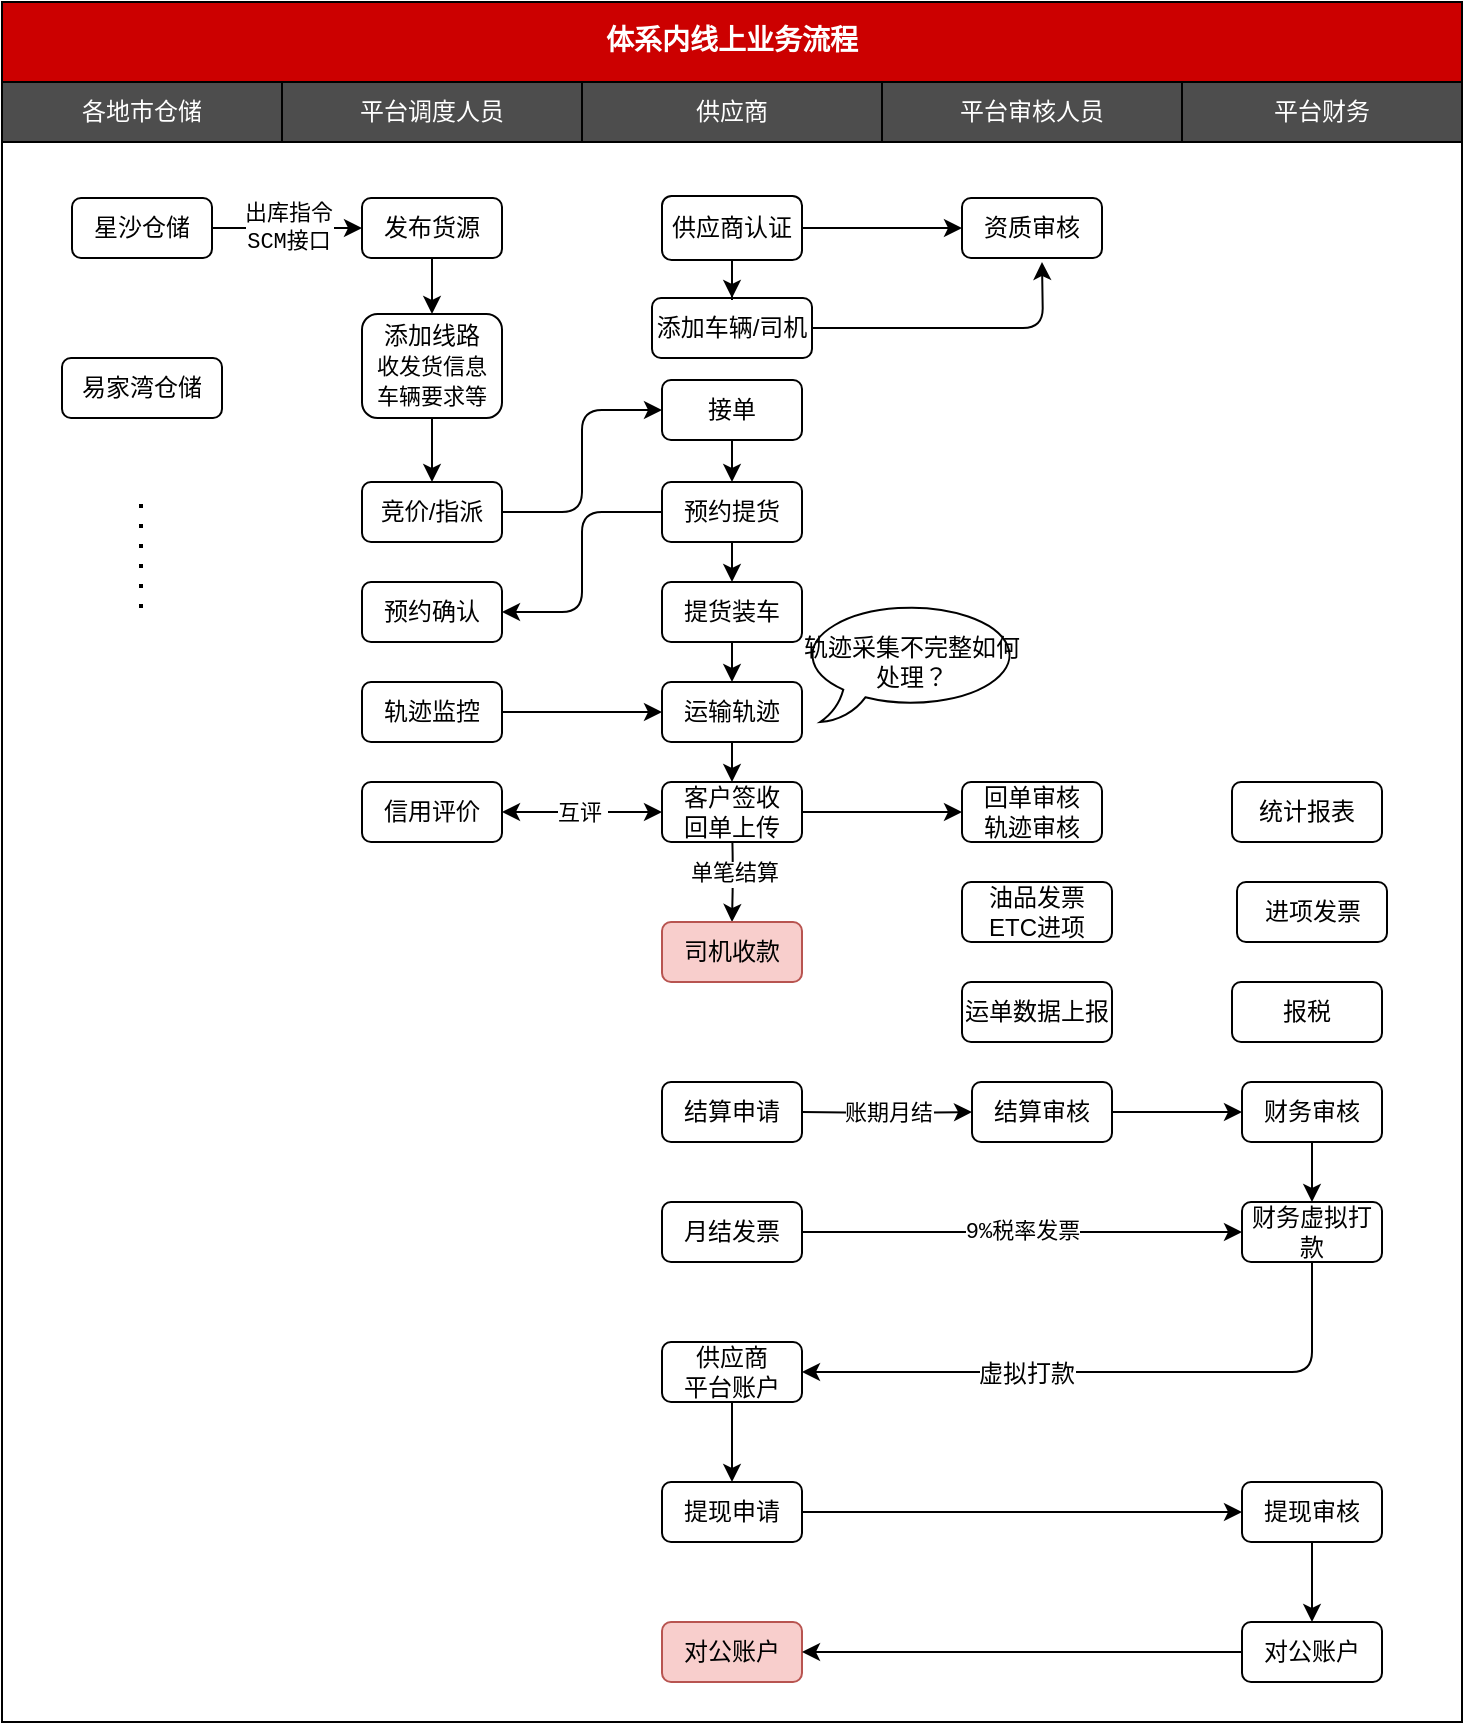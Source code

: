 <mxfile version="12.4.7" type="github">
  <diagram id="3_ST8aORF-W1Ic3_STmp" name="第 1 页">
    <mxGraphModel dx="854" dy="478" grid="1" gridSize="10" guides="1" tooltips="1" connect="1" arrows="1" fold="1" page="1" pageScale="1" pageWidth="827" pageHeight="1169" math="0" shadow="0">
      <root>
        <mxCell id="0"/>
        <mxCell id="1" parent="0"/>
        <mxCell id="tVjI4oLR0k96hLmSN2iQ-1" value="" style="rounded=0;whiteSpace=wrap;html=1;fontFamily=Courier New;fontColor=#000000;fillColor=none;" parent="1" vertex="1">
          <mxGeometry x="60" y="120" width="730" height="790" as="geometry"/>
        </mxCell>
        <mxCell id="tVjI4oLR0k96hLmSN2iQ-2" value="平台调度人员" style="rounded=0;whiteSpace=wrap;html=1;fillColor=#4D4D4D;fontColor=#FFFFFF;" parent="1" vertex="1">
          <mxGeometry x="200" y="90" width="150" height="30" as="geometry"/>
        </mxCell>
        <mxCell id="tVjI4oLR0k96hLmSN2iQ-3" value="供应商" style="rounded=0;whiteSpace=wrap;html=1;fillColor=#4D4D4D;fontColor=#FFFFFF;" parent="1" vertex="1">
          <mxGeometry x="350" y="90" width="150" height="30" as="geometry"/>
        </mxCell>
        <mxCell id="tVjI4oLR0k96hLmSN2iQ-4" value="平台审核人员" style="rounded=0;whiteSpace=wrap;html=1;fillColor=#4D4D4D;fontColor=#FFFFFF;" parent="1" vertex="1">
          <mxGeometry x="500" y="90" width="150" height="30" as="geometry"/>
        </mxCell>
        <mxCell id="tVjI4oLR0k96hLmSN2iQ-5" value="体系内线上业务流程" style="rounded=0;whiteSpace=wrap;html=1;fillColor=#CC0000;fontColor=#FFFFFF;fontSize=14;fontStyle=1;fontFamily=Courier New;" parent="1" vertex="1">
          <mxGeometry x="60" y="50" width="730" height="40" as="geometry"/>
        </mxCell>
        <mxCell id="tVjI4oLR0k96hLmSN2iQ-6" value="星沙仓储" style="rounded=1;whiteSpace=wrap;html=1;" parent="1" vertex="1">
          <mxGeometry x="95" y="148" width="70" height="30" as="geometry"/>
        </mxCell>
        <mxCell id="tVjI4oLR0k96hLmSN2iQ-7" value="易家湾仓储" style="rounded=1;whiteSpace=wrap;html=1;" parent="1" vertex="1">
          <mxGeometry x="90" y="228" width="80" height="30" as="geometry"/>
        </mxCell>
        <mxCell id="tVjI4oLR0k96hLmSN2iQ-8" value="各地市仓储" style="rounded=0;whiteSpace=wrap;html=1;fillColor=#4D4D4D;fontColor=#FFFFFF;" parent="1" vertex="1">
          <mxGeometry x="60" y="90" width="140" height="30" as="geometry"/>
        </mxCell>
        <mxCell id="tVjI4oLR0k96hLmSN2iQ-9" value="" style="endArrow=none;dashed=1;html=1;fontFamily=Courier New;fontColor=#FFFFFF;strokeWidth=2;dashPattern=1 4;" parent="1" edge="1">
          <mxGeometry width="50" height="50" relative="1" as="geometry">
            <mxPoint x="129.5" y="353" as="sourcePoint"/>
            <mxPoint x="129.5" y="293" as="targetPoint"/>
          </mxGeometry>
        </mxCell>
        <mxCell id="tVjI4oLR0k96hLmSN2iQ-62" style="edgeStyle=orthogonalEdgeStyle;rounded=1;orthogonalLoop=1;jettySize=auto;html=1;entryX=0.5;entryY=0;entryDx=0;entryDy=0;" parent="1" source="tVjI4oLR0k96hLmSN2iQ-11" target="tVjI4oLR0k96hLmSN2iQ-19" edge="1">
          <mxGeometry relative="1" as="geometry"/>
        </mxCell>
        <mxCell id="tVjI4oLR0k96hLmSN2iQ-115" style="edgeStyle=orthogonalEdgeStyle;rounded=1;orthogonalLoop=1;jettySize=auto;html=1;entryX=1;entryY=0.5;entryDx=0;entryDy=0;startArrow=none;startFill=0;" parent="1" source="tVjI4oLR0k96hLmSN2iQ-11" target="tVjI4oLR0k96hLmSN2iQ-113" edge="1">
          <mxGeometry relative="1" as="geometry"/>
        </mxCell>
        <mxCell id="tVjI4oLR0k96hLmSN2iQ-11" value="预约提货" style="rounded=1;whiteSpace=wrap;html=1;" parent="1" vertex="1">
          <mxGeometry x="390" y="290" width="70" height="30" as="geometry"/>
        </mxCell>
        <mxCell id="tVjI4oLR0k96hLmSN2iQ-12" value="账期月结" style="edgeStyle=orthogonalEdgeStyle;rounded=1;orthogonalLoop=1;jettySize=auto;html=1;strokeWidth=1;fontFamily=Courier New;fontColor=#000000;align=center;" parent="1" target="tVjI4oLR0k96hLmSN2iQ-29" edge="1">
          <mxGeometry relative="1" as="geometry">
            <mxPoint x="460" y="605" as="sourcePoint"/>
          </mxGeometry>
        </mxCell>
        <mxCell id="tVjI4oLR0k96hLmSN2iQ-13" value="单笔结算" style="edgeStyle=orthogonalEdgeStyle;rounded=1;orthogonalLoop=1;jettySize=auto;html=1;strokeWidth=1;fontFamily=Courier New;fontColor=#000000;align=center;" parent="1" target="tVjI4oLR0k96hLmSN2iQ-15" edge="1">
          <mxGeometry relative="1" as="geometry">
            <mxPoint x="425" y="460" as="sourcePoint"/>
          </mxGeometry>
        </mxCell>
        <mxCell id="tVjI4oLR0k96hLmSN2iQ-15" value="司机收款" style="rounded=1;whiteSpace=wrap;html=1;fillColor=#f8cecc;strokeColor=#b85450;" parent="1" vertex="1">
          <mxGeometry x="390" y="510" width="70" height="30" as="geometry"/>
        </mxCell>
        <mxCell id="tVjI4oLR0k96hLmSN2iQ-16" value="平台财务" style="rounded=0;whiteSpace=wrap;html=1;fillColor=#4D4D4D;fontColor=#FFFFFF;" parent="1" vertex="1">
          <mxGeometry x="650" y="90" width="140" height="30" as="geometry"/>
        </mxCell>
        <mxCell id="tVjI4oLR0k96hLmSN2iQ-109" style="edgeStyle=orthogonalEdgeStyle;rounded=1;orthogonalLoop=1;jettySize=auto;html=1;startArrow=none;startFill=0;" parent="1" source="tVjI4oLR0k96hLmSN2iQ-19" target="tVjI4oLR0k96hLmSN2iQ-108" edge="1">
          <mxGeometry relative="1" as="geometry"/>
        </mxCell>
        <mxCell id="tVjI4oLR0k96hLmSN2iQ-19" value="提货装车" style="rounded=1;whiteSpace=wrap;html=1;" parent="1" vertex="1">
          <mxGeometry x="390" y="340" width="70" height="30" as="geometry"/>
        </mxCell>
        <mxCell id="tVjI4oLR0k96hLmSN2iQ-23" value="出库指令&lt;br&gt;SCM接口" style="edgeStyle=orthogonalEdgeStyle;rounded=0;orthogonalLoop=1;jettySize=auto;html=1;strokeWidth=1;fontFamily=Courier New;fontColor=#000000;" parent="1" source="tVjI4oLR0k96hLmSN2iQ-6" edge="1">
          <mxGeometry relative="1" as="geometry">
            <Array as="points">
              <mxPoint x="200" y="163"/>
              <mxPoint x="200" y="163"/>
            </Array>
            <mxPoint x="240" y="163" as="targetPoint"/>
          </mxGeometry>
        </mxCell>
        <mxCell id="tVjI4oLR0k96hLmSN2iQ-64" style="edgeStyle=orthogonalEdgeStyle;rounded=1;orthogonalLoop=1;jettySize=auto;html=1;entryX=0;entryY=0.5;entryDx=0;entryDy=0;" parent="1" source="tVjI4oLR0k96hLmSN2iQ-25" target="tVjI4oLR0k96hLmSN2iQ-63" edge="1">
          <mxGeometry relative="1" as="geometry"/>
        </mxCell>
        <mxCell id="tVjI4oLR0k96hLmSN2iQ-70" value="互评&amp;nbsp;" style="edgeStyle=orthogonalEdgeStyle;rounded=1;orthogonalLoop=1;jettySize=auto;html=1;startArrow=classic;startFill=1;" parent="1" source="tVjI4oLR0k96hLmSN2iQ-25" target="tVjI4oLR0k96hLmSN2iQ-69" edge="1">
          <mxGeometry relative="1" as="geometry"/>
        </mxCell>
        <mxCell id="tVjI4oLR0k96hLmSN2iQ-25" value="客户签收&lt;br&gt;回单上传" style="rounded=1;whiteSpace=wrap;html=1;" parent="1" vertex="1">
          <mxGeometry x="390" y="440" width="70" height="30" as="geometry"/>
        </mxCell>
        <mxCell id="tVjI4oLR0k96hLmSN2iQ-69" value="信用评价" style="rounded=1;whiteSpace=wrap;html=1;" parent="1" vertex="1">
          <mxGeometry x="240" y="440" width="70" height="30" as="geometry"/>
        </mxCell>
        <mxCell id="tVjI4oLR0k96hLmSN2iQ-28" style="edgeStyle=orthogonalEdgeStyle;rounded=1;orthogonalLoop=1;jettySize=auto;html=1;entryX=0;entryY=0.5;entryDx=0;entryDy=0;strokeWidth=1;fontFamily=Courier New;fontColor=#000000;align=center;" parent="1" source="tVjI4oLR0k96hLmSN2iQ-29" target="tVjI4oLR0k96hLmSN2iQ-33" edge="1">
          <mxGeometry relative="1" as="geometry"/>
        </mxCell>
        <mxCell id="tVjI4oLR0k96hLmSN2iQ-29" value="结算审核" style="rounded=1;whiteSpace=wrap;html=1;" parent="1" vertex="1">
          <mxGeometry x="545" y="590" width="70" height="30" as="geometry"/>
        </mxCell>
        <mxCell id="tVjI4oLR0k96hLmSN2iQ-51" style="edgeStyle=orthogonalEdgeStyle;rounded=1;orthogonalLoop=1;jettySize=auto;html=1;entryX=0;entryY=0.5;entryDx=0;entryDy=0;" parent="1" source="tVjI4oLR0k96hLmSN2iQ-31" target="tVjI4oLR0k96hLmSN2iQ-50" edge="1">
          <mxGeometry relative="1" as="geometry"/>
        </mxCell>
        <mxCell id="tVjI4oLR0k96hLmSN2iQ-31" value="竞价/指派" style="rounded=1;whiteSpace=wrap;html=1;" parent="1" vertex="1">
          <mxGeometry x="240" y="290" width="70" height="30" as="geometry"/>
        </mxCell>
        <mxCell id="tVjI4oLR0k96hLmSN2iQ-78" style="edgeStyle=orthogonalEdgeStyle;rounded=1;orthogonalLoop=1;jettySize=auto;html=1;entryX=0.5;entryY=0;entryDx=0;entryDy=0;startArrow=none;startFill=0;" parent="1" source="tVjI4oLR0k96hLmSN2iQ-33" target="tVjI4oLR0k96hLmSN2iQ-38" edge="1">
          <mxGeometry relative="1" as="geometry"/>
        </mxCell>
        <mxCell id="tVjI4oLR0k96hLmSN2iQ-33" value="财务审核" style="rounded=1;whiteSpace=wrap;html=1;" parent="1" vertex="1">
          <mxGeometry x="680" y="590" width="70" height="30" as="geometry"/>
        </mxCell>
        <mxCell id="tVjI4oLR0k96hLmSN2iQ-80" value="" style="edgeStyle=orthogonalEdgeStyle;rounded=1;orthogonalLoop=1;jettySize=auto;html=1;startArrow=none;startFill=0;" parent="1" source="tVjI4oLR0k96hLmSN2iQ-34" target="tVjI4oLR0k96hLmSN2iQ-79" edge="1">
          <mxGeometry relative="1" as="geometry"/>
        </mxCell>
        <mxCell id="tVjI4oLR0k96hLmSN2iQ-34" value="供应商&lt;br&gt;平台账户" style="rounded=1;whiteSpace=wrap;html=1;" parent="1" vertex="1">
          <mxGeometry x="390" y="720" width="70" height="30" as="geometry"/>
        </mxCell>
        <mxCell id="tVjI4oLR0k96hLmSN2iQ-96" value="" style="edgeStyle=orthogonalEdgeStyle;rounded=1;orthogonalLoop=1;jettySize=auto;html=1;entryX=0;entryY=0.5;entryDx=0;entryDy=0;startArrow=none;startFill=0;" parent="1" source="tVjI4oLR0k96hLmSN2iQ-79" target="ZWZ5OIvvonjbeggmRMI_-1" edge="1">
          <mxGeometry relative="1" as="geometry"/>
        </mxCell>
        <mxCell id="tVjI4oLR0k96hLmSN2iQ-79" value="提现申请" style="rounded=1;whiteSpace=wrap;html=1;" parent="1" vertex="1">
          <mxGeometry x="390" y="790" width="70" height="30" as="geometry"/>
        </mxCell>
        <mxCell id="tVjI4oLR0k96hLmSN2iQ-93" value="对公账户" style="rounded=1;whiteSpace=wrap;html=1;fillColor=#f8cecc;strokeColor=#b85450;" parent="1" vertex="1">
          <mxGeometry x="390" y="860" width="70" height="30" as="geometry"/>
        </mxCell>
        <mxCell id="tVjI4oLR0k96hLmSN2iQ-35" value="9%税率发票" style="edgeStyle=orthogonalEdgeStyle;rounded=1;orthogonalLoop=1;jettySize=auto;html=1;strokeWidth=1;fontFamily=Courier New;fontColor=#000000;align=center;" parent="1" source="tVjI4oLR0k96hLmSN2iQ-36" target="tVjI4oLR0k96hLmSN2iQ-38" edge="1">
          <mxGeometry relative="1" as="geometry"/>
        </mxCell>
        <mxCell id="tVjI4oLR0k96hLmSN2iQ-36" value="月结发票" style="rounded=1;whiteSpace=wrap;html=1;" parent="1" vertex="1">
          <mxGeometry x="390" y="650" width="70" height="30" as="geometry"/>
        </mxCell>
        <mxCell id="tVjI4oLR0k96hLmSN2iQ-85" style="edgeStyle=orthogonalEdgeStyle;rounded=1;orthogonalLoop=1;jettySize=auto;html=1;entryX=1;entryY=0.5;entryDx=0;entryDy=0;startArrow=none;startFill=0;" parent="1" source="tVjI4oLR0k96hLmSN2iQ-38" target="tVjI4oLR0k96hLmSN2iQ-34" edge="1">
          <mxGeometry relative="1" as="geometry">
            <Array as="points">
              <mxPoint x="715" y="735"/>
            </Array>
          </mxGeometry>
        </mxCell>
        <mxCell id="tVjI4oLR0k96hLmSN2iQ-86" value="虚拟打款" style="text;html=1;align=center;verticalAlign=middle;resizable=0;points=[];labelBackgroundColor=#ffffff;" parent="tVjI4oLR0k96hLmSN2iQ-85" vertex="1" connectable="0">
          <mxGeometry x="0.28" y="1" relative="1" as="geometry">
            <mxPoint as="offset"/>
          </mxGeometry>
        </mxCell>
        <mxCell id="tVjI4oLR0k96hLmSN2iQ-38" value="财务虚拟打款" style="rounded=1;whiteSpace=wrap;html=1;" parent="1" vertex="1">
          <mxGeometry x="680" y="650" width="70" height="30" as="geometry"/>
        </mxCell>
        <mxCell id="tVjI4oLR0k96hLmSN2iQ-39" value="油品发票&lt;br&gt;ETC进项" style="rounded=1;whiteSpace=wrap;html=1;" parent="1" vertex="1">
          <mxGeometry x="540" y="490" width="75" height="30" as="geometry"/>
        </mxCell>
        <mxCell id="tVjI4oLR0k96hLmSN2iQ-44" style="edgeStyle=orthogonalEdgeStyle;rounded=0;orthogonalLoop=1;jettySize=auto;html=1;" parent="1" source="tVjI4oLR0k96hLmSN2iQ-41" target="tVjI4oLR0k96hLmSN2iQ-31" edge="1">
          <mxGeometry relative="1" as="geometry"/>
        </mxCell>
        <mxCell id="tVjI4oLR0k96hLmSN2iQ-41" value="添加线路&lt;br&gt;&lt;span style=&quot;font-family: &amp;#34;courier new&amp;#34; ; font-size: 11px ; white-space: nowrap ; background-color: rgb(255 , 255 , 255)&quot;&gt;收发货信息&lt;br&gt;&lt;/span&gt;&lt;span style=&quot;font-family: &amp;#34;courier new&amp;#34; ; font-size: 11px ; white-space: nowrap ; background-color: rgb(255 , 255 , 255)&quot;&gt;车辆要求等&lt;/span&gt;&lt;span style=&quot;font-family: &amp;#34;courier new&amp;#34; ; font-size: 11px ; white-space: nowrap ; background-color: rgb(255 , 255 , 255)&quot;&gt;&lt;br&gt;&lt;/span&gt;" style="rounded=1;whiteSpace=wrap;html=1;" parent="1" vertex="1">
          <mxGeometry x="240" y="206" width="70" height="52" as="geometry"/>
        </mxCell>
        <mxCell id="tVjI4oLR0k96hLmSN2iQ-42" value="" style="edgeStyle=orthogonalEdgeStyle;rounded=1;orthogonalLoop=1;jettySize=auto;html=1;strokeWidth=1;fontFamily=Courier New;fontColor=#000000;align=center;" parent="1" source="tVjI4oLR0k96hLmSN2iQ-43" target="tVjI4oLR0k96hLmSN2iQ-41" edge="1">
          <mxGeometry relative="1" as="geometry"/>
        </mxCell>
        <mxCell id="tVjI4oLR0k96hLmSN2iQ-43" value="发布货源" style="rounded=1;whiteSpace=wrap;html=1;" parent="1" vertex="1">
          <mxGeometry x="240" y="148" width="70" height="30" as="geometry"/>
        </mxCell>
        <mxCell id="tVjI4oLR0k96hLmSN2iQ-55" style="edgeStyle=orthogonalEdgeStyle;rounded=1;orthogonalLoop=1;jettySize=auto;html=1;" parent="1" source="tVjI4oLR0k96hLmSN2iQ-48" edge="1">
          <mxGeometry relative="1" as="geometry">
            <mxPoint x="580" y="180" as="targetPoint"/>
          </mxGeometry>
        </mxCell>
        <mxCell id="tVjI4oLR0k96hLmSN2iQ-48" value="添加车辆/司机" style="rounded=1;whiteSpace=wrap;html=1;" parent="1" vertex="1">
          <mxGeometry x="385" y="198" width="80" height="30" as="geometry"/>
        </mxCell>
        <mxCell id="tVjI4oLR0k96hLmSN2iQ-54" style="edgeStyle=orthogonalEdgeStyle;rounded=1;orthogonalLoop=1;jettySize=auto;html=1;entryX=0;entryY=0.5;entryDx=0;entryDy=0;" parent="1" source="tVjI4oLR0k96hLmSN2iQ-49" target="tVjI4oLR0k96hLmSN2iQ-52" edge="1">
          <mxGeometry relative="1" as="geometry"/>
        </mxCell>
        <mxCell id="ZWZ5OIvvonjbeggmRMI_-5" style="edgeStyle=orthogonalEdgeStyle;rounded=0;orthogonalLoop=1;jettySize=auto;html=1;entryX=0.5;entryY=0;entryDx=0;entryDy=0;" edge="1" parent="1" source="tVjI4oLR0k96hLmSN2iQ-49" target="tVjI4oLR0k96hLmSN2iQ-48">
          <mxGeometry relative="1" as="geometry"/>
        </mxCell>
        <mxCell id="tVjI4oLR0k96hLmSN2iQ-49" value="供应商认证" style="rounded=1;whiteSpace=wrap;html=1;" parent="1" vertex="1">
          <mxGeometry x="390" y="147" width="70" height="32" as="geometry"/>
        </mxCell>
        <mxCell id="tVjI4oLR0k96hLmSN2iQ-58" style="edgeStyle=orthogonalEdgeStyle;rounded=1;orthogonalLoop=1;jettySize=auto;html=1;entryX=0.5;entryY=0;entryDx=0;entryDy=0;" parent="1" source="tVjI4oLR0k96hLmSN2iQ-50" target="tVjI4oLR0k96hLmSN2iQ-11" edge="1">
          <mxGeometry relative="1" as="geometry"/>
        </mxCell>
        <mxCell id="tVjI4oLR0k96hLmSN2iQ-50" value="接单" style="rounded=1;whiteSpace=wrap;html=1;" parent="1" vertex="1">
          <mxGeometry x="390" y="239" width="70" height="30" as="geometry"/>
        </mxCell>
        <mxCell id="tVjI4oLR0k96hLmSN2iQ-52" value="资质审核" style="rounded=1;whiteSpace=wrap;html=1;" parent="1" vertex="1">
          <mxGeometry x="540" y="148" width="70" height="30" as="geometry"/>
        </mxCell>
        <mxCell id="tVjI4oLR0k96hLmSN2iQ-63" value="回单审核&lt;br&gt;轨迹审核" style="rounded=1;whiteSpace=wrap;html=1;" parent="1" vertex="1">
          <mxGeometry x="540" y="440" width="70" height="30" as="geometry"/>
        </mxCell>
        <mxCell id="tVjI4oLR0k96hLmSN2iQ-67" value="结算申请" style="rounded=1;whiteSpace=wrap;html=1;" parent="1" vertex="1">
          <mxGeometry x="390" y="590" width="70" height="30" as="geometry"/>
        </mxCell>
        <mxCell id="tVjI4oLR0k96hLmSN2iQ-95" style="edgeStyle=orthogonalEdgeStyle;rounded=1;orthogonalLoop=1;jettySize=auto;html=1;startArrow=none;startFill=0;" parent="1" source="tVjI4oLR0k96hLmSN2iQ-87" target="tVjI4oLR0k96hLmSN2iQ-93" edge="1">
          <mxGeometry relative="1" as="geometry"/>
        </mxCell>
        <mxCell id="tVjI4oLR0k96hLmSN2iQ-87" value="对公账户" style="rounded=1;whiteSpace=wrap;html=1;" parent="1" vertex="1">
          <mxGeometry x="680" y="860" width="70" height="30" as="geometry"/>
        </mxCell>
        <mxCell id="tVjI4oLR0k96hLmSN2iQ-100" value="运单数据上报" style="rounded=1;whiteSpace=wrap;html=1;" parent="1" vertex="1">
          <mxGeometry x="540" y="540" width="75" height="30" as="geometry"/>
        </mxCell>
        <mxCell id="tVjI4oLR0k96hLmSN2iQ-103" value="进项发票" style="rounded=1;whiteSpace=wrap;html=1;" parent="1" vertex="1">
          <mxGeometry x="677.5" y="490" width="75" height="30" as="geometry"/>
        </mxCell>
        <mxCell id="tVjI4oLR0k96hLmSN2iQ-104" value="报税" style="rounded=1;whiteSpace=wrap;html=1;" parent="1" vertex="1">
          <mxGeometry x="675" y="540" width="75" height="30" as="geometry"/>
        </mxCell>
        <mxCell id="tVjI4oLR0k96hLmSN2iQ-105" value="统计报表" style="rounded=1;whiteSpace=wrap;html=1;" parent="1" vertex="1">
          <mxGeometry x="675" y="440" width="75" height="30" as="geometry"/>
        </mxCell>
        <mxCell id="tVjI4oLR0k96hLmSN2iQ-110" style="edgeStyle=orthogonalEdgeStyle;rounded=1;orthogonalLoop=1;jettySize=auto;html=1;startArrow=none;startFill=0;" parent="1" source="tVjI4oLR0k96hLmSN2iQ-108" target="tVjI4oLR0k96hLmSN2iQ-25" edge="1">
          <mxGeometry relative="1" as="geometry"/>
        </mxCell>
        <mxCell id="tVjI4oLR0k96hLmSN2iQ-108" value="运输轨迹" style="rounded=1;whiteSpace=wrap;html=1;" parent="1" vertex="1">
          <mxGeometry x="390" y="390" width="70" height="30" as="geometry"/>
        </mxCell>
        <mxCell id="tVjI4oLR0k96hLmSN2iQ-112" style="edgeStyle=orthogonalEdgeStyle;rounded=1;orthogonalLoop=1;jettySize=auto;html=1;startArrow=none;startFill=0;" parent="1" source="tVjI4oLR0k96hLmSN2iQ-111" target="tVjI4oLR0k96hLmSN2iQ-108" edge="1">
          <mxGeometry relative="1" as="geometry"/>
        </mxCell>
        <mxCell id="tVjI4oLR0k96hLmSN2iQ-111" value="轨迹监控" style="rounded=1;whiteSpace=wrap;html=1;" parent="1" vertex="1">
          <mxGeometry x="240" y="390" width="70" height="30" as="geometry"/>
        </mxCell>
        <mxCell id="tVjI4oLR0k96hLmSN2iQ-113" value="预约确认" style="rounded=1;whiteSpace=wrap;html=1;" parent="1" vertex="1">
          <mxGeometry x="240" y="340" width="70" height="30" as="geometry"/>
        </mxCell>
        <mxCell id="ZWZ5OIvvonjbeggmRMI_-4" style="edgeStyle=orthogonalEdgeStyle;rounded=0;orthogonalLoop=1;jettySize=auto;html=1;" edge="1" parent="1" source="ZWZ5OIvvonjbeggmRMI_-1" target="tVjI4oLR0k96hLmSN2iQ-87">
          <mxGeometry relative="1" as="geometry"/>
        </mxCell>
        <mxCell id="ZWZ5OIvvonjbeggmRMI_-1" value="提现审核" style="rounded=1;whiteSpace=wrap;html=1;" vertex="1" parent="1">
          <mxGeometry x="680" y="790" width="70" height="30" as="geometry"/>
        </mxCell>
        <mxCell id="ZWZ5OIvvonjbeggmRMI_-11" value="&lt;span style=&quot;white-space: normal&quot;&gt;轨迹采集不完整如何处理？&lt;/span&gt;" style="whiteSpace=wrap;html=1;shape=mxgraph.basic.oval_callout;fillColor=none;" vertex="1" parent="1">
          <mxGeometry x="460" y="350" width="110" height="60" as="geometry"/>
        </mxCell>
      </root>
    </mxGraphModel>
  </diagram>
</mxfile>
